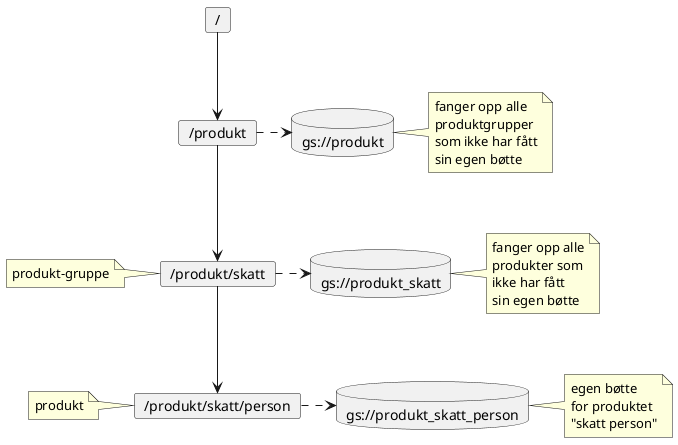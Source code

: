 @startuml

card "/" as root

card "/produkt" as produkt
root --> produkt
database produktBucket [
    gs://produkt
]
produkt .> produktBucket
note right of produktBucket
    fanger opp alle
    produktgrupper
    som ikke har fått
    sin egen bøtte
end note

card "/produkt/skatt" as skatt
note left of skatt
    produkt-gruppe
end note
produkt --> skatt
database skattBucket [
    gs://produkt_skatt
]
skatt .> skattBucket
note right of skattBucket
    fanger opp alle
    produkter som
    ikke har fått
    sin egen bøtte
end note

card "/produkt/skatt/person" as skatt_person
note left of skatt_person
    produkt
end note
skatt --> skatt_person
database skattPersonBucket [
    gs://produkt_skatt_person
]
skatt_person .> skattPersonBucket
note right of skattPersonBucket
    egen bøtte
    for produktet
    "skatt person"
end note

@enduml